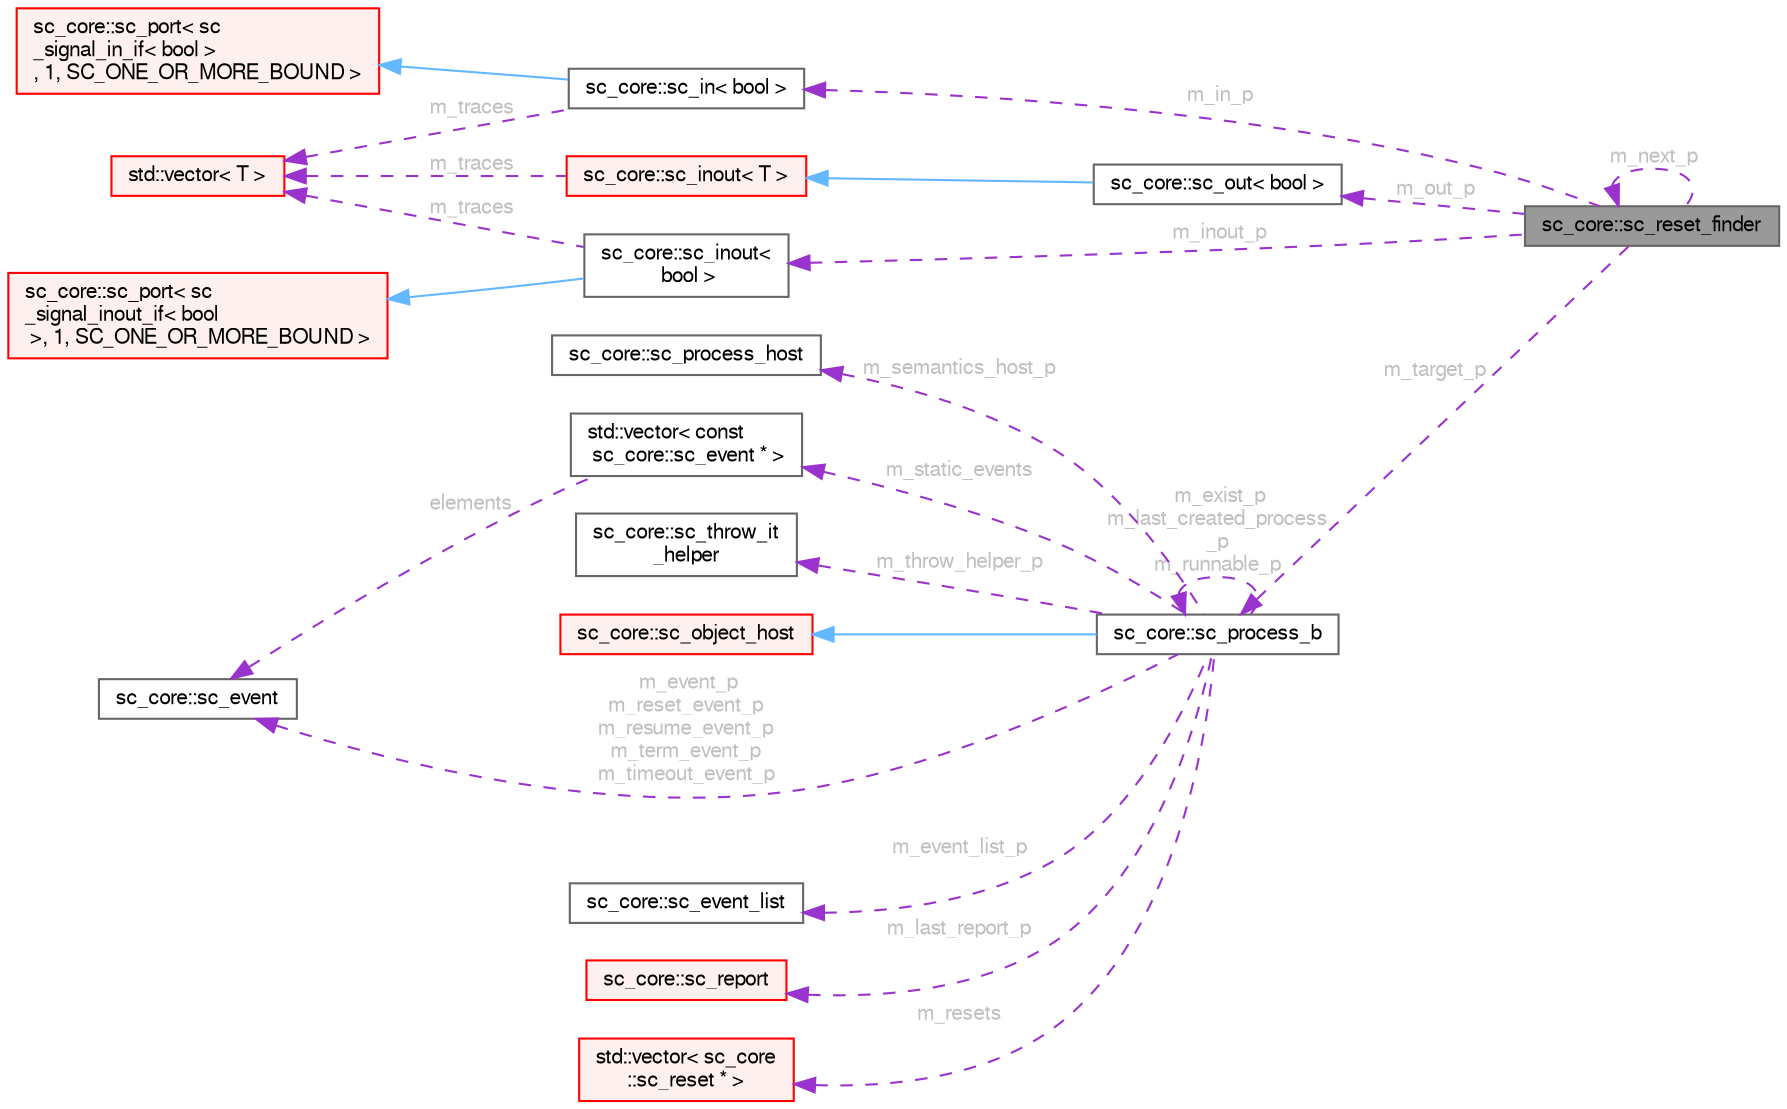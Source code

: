 digraph "sc_core::sc_reset_finder"
{
 // LATEX_PDF_SIZE
  bgcolor="transparent";
  edge [fontname=FreeSans,fontsize=10,labelfontname=FreeSans,labelfontsize=10];
  node [fontname=FreeSans,fontsize=10,shape=box,height=0.2,width=0.4];
  rankdir="LR";
  Node1 [id="Node000001",label="sc_core::sc_reset_finder",height=0.2,width=0.4,color="gray40", fillcolor="grey60", style="filled", fontcolor="black",tooltip=" "];
  Node1 -> Node1 [id="edge1_Node000001_Node000001",dir="back",color="darkorchid3",style="dashed",tooltip=" ",label=" m_next_p",fontcolor="grey" ];
  Node2 -> Node1 [id="edge2_Node000001_Node000002",dir="back",color="darkorchid3",style="dashed",tooltip=" ",label=" m_in_p",fontcolor="grey" ];
  Node2 [id="Node000002",label="sc_core::sc_in\< bool \>",height=0.2,width=0.4,color="gray40", fillcolor="white", style="filled",URL="$a01453.html",tooltip=" "];
  Node3 -> Node2 [id="edge3_Node000002_Node000003",dir="back",color="steelblue1",style="solid",tooltip=" "];
  Node3 [id="Node000003",label="sc_core::sc_port\< sc\l_signal_in_if\< bool \>\l, 1, SC_ONE_OR_MORE_BOUND \>",height=0.2,width=0.4,color="red", fillcolor="#FFF0F0", style="filled",URL="$a01385.html",tooltip=" "];
  Node7 -> Node2 [id="edge4_Node000002_Node000007",dir="back",color="darkorchid3",style="dashed",tooltip=" ",label=" m_traces",fontcolor="grey" ];
  Node7 [id="Node000007",label="std::vector\< T \>",height=0.2,width=0.4,color="red", fillcolor="#FFF0F0", style="filled",tooltip=" "];
  Node9 -> Node1 [id="edge5_Node000001_Node000009",dir="back",color="darkorchid3",style="dashed",tooltip=" ",label=" m_inout_p",fontcolor="grey" ];
  Node9 [id="Node000009",label="sc_core::sc_inout\<\l bool \>",height=0.2,width=0.4,color="gray40", fillcolor="white", style="filled",URL="$a01465.html",tooltip=" "];
  Node10 -> Node9 [id="edge6_Node000009_Node000010",dir="back",color="steelblue1",style="solid",tooltip=" "];
  Node10 [id="Node000010",label="sc_core::sc_port\< sc\l_signal_inout_if\< bool\l \>, 1, SC_ONE_OR_MORE_BOUND \>",height=0.2,width=0.4,color="red", fillcolor="#FFF0F0", style="filled",URL="$a01385.html",tooltip=" "];
  Node7 -> Node9 [id="edge7_Node000009_Node000007",dir="back",color="darkorchid3",style="dashed",tooltip=" ",label=" m_traces",fontcolor="grey" ];
  Node12 -> Node1 [id="edge8_Node000001_Node000012",dir="back",color="darkorchid3",style="dashed",tooltip=" ",label=" m_out_p",fontcolor="grey" ];
  Node12 [id="Node000012",label="sc_core::sc_out\< bool \>",height=0.2,width=0.4,color="gray40", fillcolor="white", style="filled",URL="$a01473.html",tooltip=" "];
  Node13 -> Node12 [id="edge9_Node000012_Node000013",dir="back",color="steelblue1",style="solid",tooltip=" "];
  Node13 [id="Node000013",label="sc_core::sc_inout\< T \>",height=0.2,width=0.4,color="red", fillcolor="#FFF0F0", style="filled",URL="$a01461.html",tooltip=" "];
  Node7 -> Node13 [id="edge10_Node000013_Node000007",dir="back",color="darkorchid3",style="dashed",tooltip=" ",label=" m_traces",fontcolor="grey" ];
  Node16 -> Node1 [id="edge11_Node000001_Node000016",dir="back",color="darkorchid3",style="dashed",tooltip=" ",label=" m_target_p",fontcolor="grey" ];
  Node16 [id="Node000016",label="sc_core::sc_process_b",height=0.2,width=0.4,color="gray40", fillcolor="white", style="filled",URL="$a02157.html",tooltip=" "];
  Node17 -> Node16 [id="edge12_Node000016_Node000017",dir="back",color="steelblue1",style="solid",tooltip=" "];
  Node17 [id="Node000017",label="sc_core::sc_object_host",height=0.2,width=0.4,color="red", fillcolor="#FFF0F0", style="filled",URL="$a02129.html",tooltip=" "];
  Node18 -> Node16 [id="edge13_Node000016_Node000018",dir="back",color="darkorchid3",style="dashed",tooltip=" ",label=" m_event_p\nm_reset_event_p\nm_resume_event_p\nm_term_event_p\nm_timeout_event_p",fontcolor="grey" ];
  Node18 [id="Node000018",label="sc_core::sc_event",height=0.2,width=0.4,color="gray40", fillcolor="white", style="filled",URL="$a02053.html",tooltip=" "];
  Node19 -> Node16 [id="edge14_Node000016_Node000019",dir="back",color="darkorchid3",style="dashed",tooltip=" ",label=" m_event_list_p",fontcolor="grey" ];
  Node19 [id="Node000019",label="sc_core::sc_event_list",height=0.2,width=0.4,color="gray40", fillcolor="white", style="filled",URL="$a02041.html",tooltip=" "];
  Node16 -> Node16 [id="edge15_Node000016_Node000016",dir="back",color="darkorchid3",style="dashed",tooltip=" ",label=" m_exist_p\nm_last_created_process\l_p\nm_runnable_p",fontcolor="grey" ];
  Node20 -> Node16 [id="edge16_Node000016_Node000020",dir="back",color="darkorchid3",style="dashed",tooltip=" ",label=" m_last_report_p",fontcolor="grey" ];
  Node20 [id="Node000020",label="sc_core::sc_report",height=0.2,width=0.4,color="red", fillcolor="#FFF0F0", style="filled",URL="$a02353.html",tooltip=" "];
  Node24 -> Node16 [id="edge17_Node000016_Node000024",dir="back",color="darkorchid3",style="dashed",tooltip=" ",label=" m_resets",fontcolor="grey" ];
  Node24 [id="Node000024",label="std::vector\< sc_core\l::sc_reset * \>",height=0.2,width=0.4,color="red", fillcolor="#FFF0F0", style="filled",tooltip=" "];
  Node30 -> Node16 [id="edge18_Node000016_Node000030",dir="back",color="darkorchid3",style="dashed",tooltip=" ",label=" m_semantics_host_p",fontcolor="grey" ];
  Node30 [id="Node000030",label="sc_core::sc_process_host",height=0.2,width=0.4,color="gray40", fillcolor="white", style="filled",URL="$a02141.html",tooltip=" "];
  Node31 -> Node16 [id="edge19_Node000016_Node000031",dir="back",color="darkorchid3",style="dashed",tooltip=" ",label=" m_static_events",fontcolor="grey" ];
  Node31 [id="Node000031",label="std::vector\< const\l sc_core::sc_event * \>",height=0.2,width=0.4,color="gray40", fillcolor="white", style="filled",tooltip=" "];
  Node18 -> Node31 [id="edge20_Node000031_Node000018",dir="back",color="darkorchid3",style="dashed",tooltip=" ",label=" elements",fontcolor="grey" ];
  Node32 -> Node16 [id="edge21_Node000016_Node000032",dir="back",color="darkorchid3",style="dashed",tooltip=" ",label=" m_throw_helper_p",fontcolor="grey" ];
  Node32 [id="Node000032",label="sc_core::sc_throw_it\l_helper",height=0.2,width=0.4,color="gray40", fillcolor="white", style="filled",URL="$a02149.html",tooltip=" "];
}
